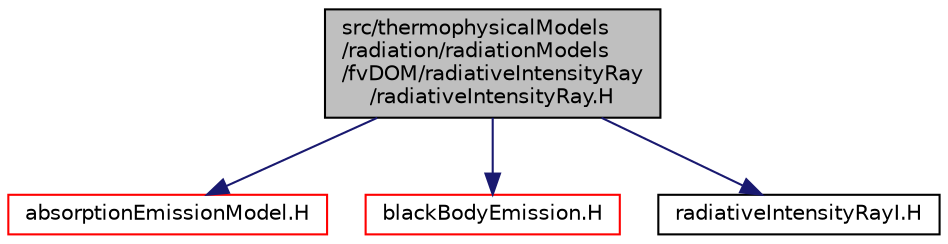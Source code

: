 digraph "src/thermophysicalModels/radiation/radiationModels/fvDOM/radiativeIntensityRay/radiativeIntensityRay.H"
{
  bgcolor="transparent";
  edge [fontname="Helvetica",fontsize="10",labelfontname="Helvetica",labelfontsize="10"];
  node [fontname="Helvetica",fontsize="10",shape=record];
  Node1 [label="src/thermophysicalModels\l/radiation/radiationModels\l/fvDOM/radiativeIntensityRay\l/radiativeIntensityRay.H",height=0.2,width=0.4,color="black", fillcolor="grey75", style="filled", fontcolor="black"];
  Node1 -> Node2 [color="midnightblue",fontsize="10",style="solid",fontname="Helvetica"];
  Node2 [label="absorptionEmissionModel.H",height=0.2,width=0.4,color="red",URL="$a10374.html"];
  Node1 -> Node3 [color="midnightblue",fontsize="10",style="solid",fontname="Helvetica"];
  Node3 [label="blackBodyEmission.H",height=0.2,width=0.4,color="red",URL="$a10356.html"];
  Node1 -> Node4 [color="midnightblue",fontsize="10",style="solid",fontname="Helvetica"];
  Node4 [label="radiativeIntensityRayI.H",height=0.2,width=0.4,color="black",URL="$a10362.html"];
}
